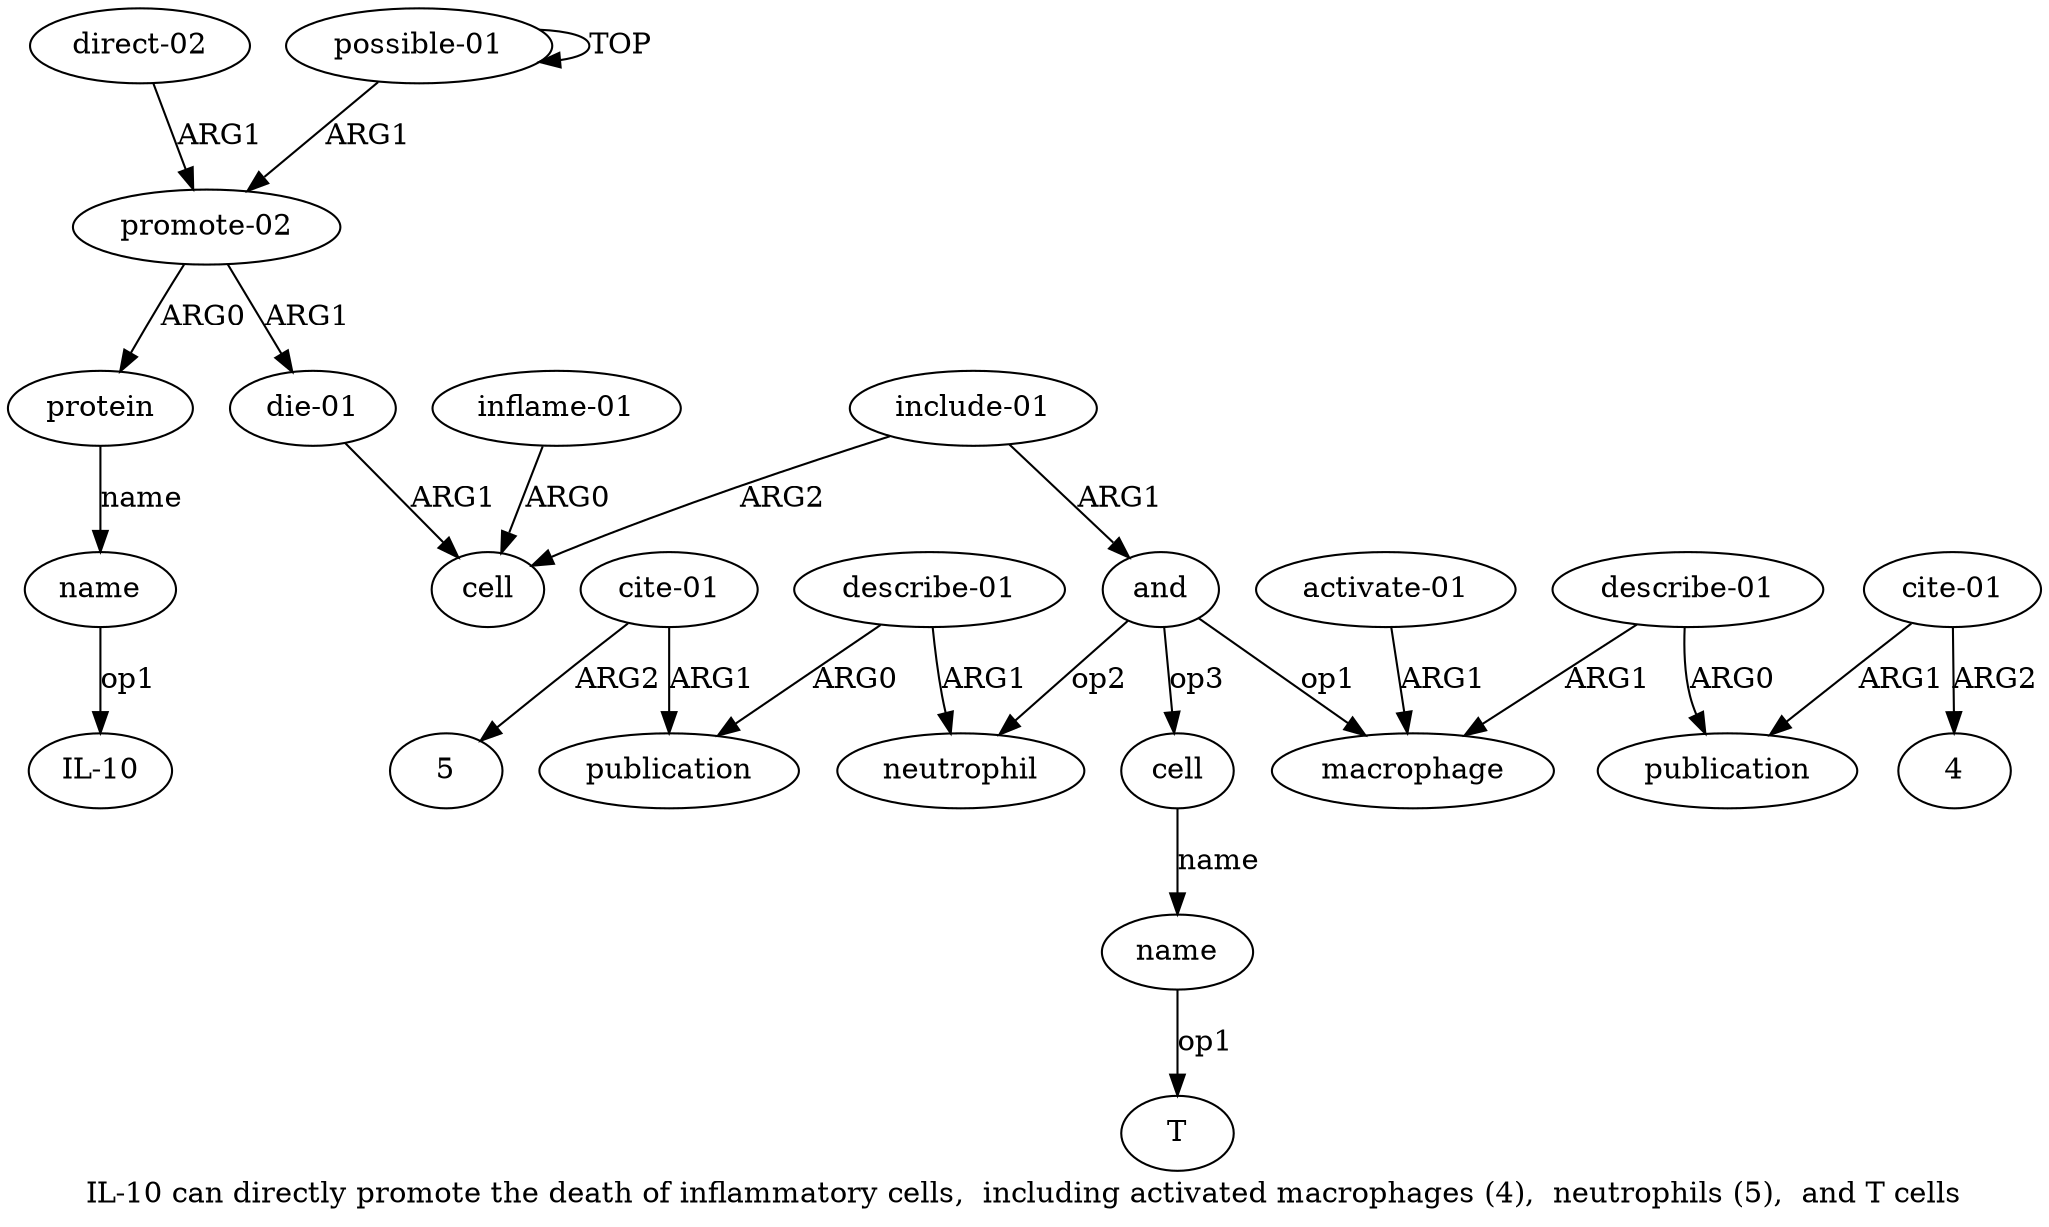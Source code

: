 digraph  {
	graph [label="IL-10 can directly promote the death of inflammatory cells,  including activated macrophages (4),  neutrophils (5),  and T cells"];
	node [label="\N"];
	a20	 [color=black,
		gold_ind=20,
		gold_label="direct-02",
		label="direct-02",
		test_ind=20,
		test_label="direct-02"];
	a1	 [color=black,
		gold_ind=1,
		gold_label="promote-02",
		label="promote-02",
		test_ind=1,
		test_label="promote-02"];
	a20 -> a1 [key=0,
	color=black,
	gold_label=ARG1,
	label=ARG1,
	test_label=ARG1];
"a3 IL-10" [color=black,
	gold_ind=-1,
	gold_label="IL-10",
	label="IL-10",
	test_ind=-1,
	test_label="IL-10"];
"a17 5" [color=black,
	gold_ind=-1,
	gold_label=5,
	label=5,
	test_ind=-1,
	test_label=5];
"a19 T" [color=black,
	gold_ind=-1,
	gold_label=T,
	label=T,
	test_ind=-1,
	test_label=T];
a15 [color=black,
	gold_ind=15,
	gold_label="describe-01",
	label="describe-01",
	test_ind=15,
	test_label="describe-01"];
a14 [color=black,
	gold_ind=14,
	gold_label=neutrophil,
	label=neutrophil,
	test_ind=14,
	test_label=neutrophil];
a15 -> a14 [key=0,
color=black,
gold_label=ARG1,
label=ARG1,
test_label=ARG1];
a16 [color=black,
gold_ind=16,
gold_label=publication,
label=publication,
test_ind=16,
test_label=publication];
a15 -> a16 [key=0,
color=black,
gold_label=ARG0,
label=ARG0,
test_label=ARG0];
a17 [color=black,
gold_ind=17,
gold_label="cite-01",
label="cite-01",
test_ind=17,
test_label="cite-01"];
a17 -> "a17 5" [key=0,
color=black,
gold_label=ARG2,
label=ARG2,
test_label=ARG2];
a17 -> a16 [key=0,
color=black,
gold_label=ARG1,
label=ARG1,
test_label=ARG1];
a11 [color=black,
gold_ind=11,
gold_label="describe-01",
label="describe-01",
test_ind=11,
test_label="describe-01"];
a12 [color=black,
gold_ind=12,
gold_label=publication,
label=publication,
test_ind=12,
test_label=publication];
a11 -> a12 [key=0,
color=black,
gold_label=ARG0,
label=ARG0,
test_label=ARG0];
a9 [color=black,
gold_ind=9,
gold_label=macrophage,
label=macrophage,
test_ind=9,
test_label=macrophage];
a11 -> a9 [key=0,
color=black,
gold_label=ARG1,
label=ARG1,
test_label=ARG1];
a10 [color=black,
gold_ind=10,
gold_label="activate-01",
label="activate-01",
test_ind=10,
test_label="activate-01"];
a10 -> a9 [key=0,
color=black,
gold_label=ARG1,
label=ARG1,
test_label=ARG1];
a13 [color=black,
gold_ind=13,
gold_label="cite-01",
label="cite-01",
test_ind=13,
test_label="cite-01"];
a13 -> a12 [key=0,
color=black,
gold_label=ARG1,
label=ARG1,
test_label=ARG1];
"a13 4" [color=black,
gold_ind=-1,
gold_label=4,
label=4,
test_ind=-1,
test_label=4];
a13 -> "a13 4" [key=0,
color=black,
gold_label=ARG2,
label=ARG2,
test_label=ARG2];
a19 [color=black,
gold_ind=19,
gold_label=name,
label=name,
test_ind=19,
test_label=name];
a19 -> "a19 T" [key=0,
color=black,
gold_label=op1,
label=op1,
test_label=op1];
a18 [color=black,
gold_ind=18,
gold_label=cell,
label=cell,
test_ind=18,
test_label=cell];
a18 -> a19 [key=0,
color=black,
gold_label=name,
label=name,
test_label=name];
a2 [color=black,
gold_ind=2,
gold_label=protein,
label=protein,
test_ind=2,
test_label=protein];
a1 -> a2 [key=0,
color=black,
gold_label=ARG0,
label=ARG0,
test_label=ARG0];
a4 [color=black,
gold_ind=4,
gold_label="die-01",
label="die-01",
test_ind=4,
test_label="die-01"];
a1 -> a4 [key=0,
color=black,
gold_label=ARG1,
label=ARG1,
test_label=ARG1];
a0 [color=black,
gold_ind=0,
gold_label="possible-01",
label="possible-01",
test_ind=0,
test_label="possible-01"];
a0 -> a1 [key=0,
color=black,
gold_label=ARG1,
label=ARG1,
test_label=ARG1];
a0 -> a0 [key=0,
color=black,
gold_label=TOP,
label=TOP,
test_label=TOP];
a3 [color=black,
gold_ind=3,
gold_label=name,
label=name,
test_ind=3,
test_label=name];
a3 -> "a3 IL-10" [key=0,
color=black,
gold_label=op1,
label=op1,
test_label=op1];
a2 -> a3 [key=0,
color=black,
gold_label=name,
label=name,
test_label=name];
a5 [color=black,
gold_ind=5,
gold_label=cell,
label=cell,
test_ind=5,
test_label=cell];
a4 -> a5 [key=0,
color=black,
gold_label=ARG1,
label=ARG1,
test_label=ARG1];
a7 [color=black,
gold_ind=7,
gold_label="include-01",
label="include-01",
test_ind=7,
test_label="include-01"];
a7 -> a5 [key=0,
color=black,
gold_label=ARG2,
label=ARG2,
test_label=ARG2];
a8 [color=black,
gold_ind=8,
gold_label=and,
label=and,
test_ind=8,
test_label=and];
a7 -> a8 [key=0,
color=black,
gold_label=ARG1,
label=ARG1,
test_label=ARG1];
a6 [color=black,
gold_ind=6,
gold_label="inflame-01",
label="inflame-01",
test_ind=6,
test_label="inflame-01"];
a6 -> a5 [key=0,
color=black,
gold_label=ARG0,
label=ARG0,
test_label=ARG0];
a8 -> a14 [key=0,
color=black,
gold_label=op2,
label=op2,
test_label=op2];
a8 -> a18 [key=0,
color=black,
gold_label=op3,
label=op3,
test_label=op3];
a8 -> a9 [key=0,
color=black,
gold_label=op1,
label=op1,
test_label=op1];
}
